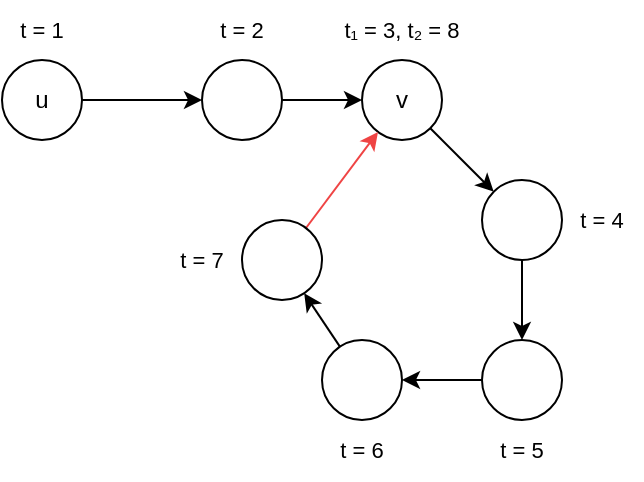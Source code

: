 <mxfile version="25.0.2">
  <diagram name="Page-1" id="fPcSYNmvQKds9udJ0swe">
    <mxGraphModel dx="783" dy="701" grid="1" gridSize="10" guides="1" tooltips="1" connect="1" arrows="1" fold="1" page="1" pageScale="1" pageWidth="850" pageHeight="1100" math="0" shadow="0">
      <root>
        <mxCell id="0" />
        <mxCell id="1" parent="0" />
        <mxCell id="pc14qanO6FefOg-AV0mM-3" style="rounded=0;orthogonalLoop=1;jettySize=auto;html=1;" edge="1" parent="1" source="pc14qanO6FefOg-AV0mM-1" target="pc14qanO6FefOg-AV0mM-2">
          <mxGeometry relative="1" as="geometry" />
        </mxCell>
        <mxCell id="pc14qanO6FefOg-AV0mM-1" value="u" style="ellipse;whiteSpace=wrap;html=1;aspect=fixed;fillColor=none;" vertex="1" parent="1">
          <mxGeometry x="120" y="80" width="40" height="40" as="geometry" />
        </mxCell>
        <mxCell id="pc14qanO6FefOg-AV0mM-5" style="edgeStyle=none;shape=connector;rounded=0;orthogonalLoop=1;jettySize=auto;html=1;strokeColor=default;align=center;verticalAlign=middle;fontFamily=Helvetica;fontSize=11;fontColor=default;labelBackgroundColor=default;endArrow=classic;" edge="1" parent="1" source="pc14qanO6FefOg-AV0mM-2" target="pc14qanO6FefOg-AV0mM-4">
          <mxGeometry relative="1" as="geometry" />
        </mxCell>
        <mxCell id="pc14qanO6FefOg-AV0mM-2" value="" style="ellipse;whiteSpace=wrap;html=1;aspect=fixed;fillColor=none;" vertex="1" parent="1">
          <mxGeometry x="220" y="80" width="40" height="40" as="geometry" />
        </mxCell>
        <mxCell id="pc14qanO6FefOg-AV0mM-7" style="edgeStyle=none;shape=connector;rounded=0;orthogonalLoop=1;jettySize=auto;html=1;strokeColor=default;align=center;verticalAlign=middle;fontFamily=Helvetica;fontSize=11;fontColor=default;labelBackgroundColor=default;endArrow=classic;" edge="1" parent="1" source="pc14qanO6FefOg-AV0mM-4" target="pc14qanO6FefOg-AV0mM-6">
          <mxGeometry relative="1" as="geometry" />
        </mxCell>
        <mxCell id="pc14qanO6FefOg-AV0mM-4" value="v" style="ellipse;whiteSpace=wrap;html=1;aspect=fixed;fillColor=none;" vertex="1" parent="1">
          <mxGeometry x="300" y="80" width="40" height="40" as="geometry" />
        </mxCell>
        <mxCell id="pc14qanO6FefOg-AV0mM-9" style="edgeStyle=none;shape=connector;rounded=0;orthogonalLoop=1;jettySize=auto;html=1;strokeColor=default;align=center;verticalAlign=middle;fontFamily=Helvetica;fontSize=11;fontColor=default;labelBackgroundColor=default;endArrow=classic;" edge="1" parent="1" source="pc14qanO6FefOg-AV0mM-6" target="pc14qanO6FefOg-AV0mM-8">
          <mxGeometry relative="1" as="geometry" />
        </mxCell>
        <mxCell id="pc14qanO6FefOg-AV0mM-6" value="" style="ellipse;whiteSpace=wrap;html=1;aspect=fixed;fillColor=none;" vertex="1" parent="1">
          <mxGeometry x="360" y="140" width="40" height="40" as="geometry" />
        </mxCell>
        <mxCell id="pc14qanO6FefOg-AV0mM-11" style="edgeStyle=none;shape=connector;rounded=0;orthogonalLoop=1;jettySize=auto;html=1;strokeColor=default;align=center;verticalAlign=middle;fontFamily=Helvetica;fontSize=11;fontColor=default;labelBackgroundColor=default;endArrow=classic;" edge="1" parent="1" source="pc14qanO6FefOg-AV0mM-8" target="pc14qanO6FefOg-AV0mM-10">
          <mxGeometry relative="1" as="geometry" />
        </mxCell>
        <mxCell id="pc14qanO6FefOg-AV0mM-8" value="" style="ellipse;whiteSpace=wrap;html=1;aspect=fixed;fillColor=none;" vertex="1" parent="1">
          <mxGeometry x="360" y="220" width="40" height="40" as="geometry" />
        </mxCell>
        <mxCell id="pc14qanO6FefOg-AV0mM-13" style="edgeStyle=none;shape=connector;rounded=0;orthogonalLoop=1;jettySize=auto;html=1;strokeColor=default;align=center;verticalAlign=middle;fontFamily=Helvetica;fontSize=11;fontColor=default;labelBackgroundColor=default;endArrow=classic;" edge="1" parent="1" source="pc14qanO6FefOg-AV0mM-10" target="pc14qanO6FefOg-AV0mM-12">
          <mxGeometry relative="1" as="geometry" />
        </mxCell>
        <mxCell id="pc14qanO6FefOg-AV0mM-10" value="" style="ellipse;whiteSpace=wrap;html=1;aspect=fixed;fillColor=none;" vertex="1" parent="1">
          <mxGeometry x="280" y="220" width="40" height="40" as="geometry" />
        </mxCell>
        <mxCell id="pc14qanO6FefOg-AV0mM-14" style="edgeStyle=none;shape=connector;rounded=0;orthogonalLoop=1;jettySize=auto;html=1;strokeColor=#ef4444;align=center;verticalAlign=middle;fontFamily=Helvetica;fontSize=11;fontColor=default;labelBackgroundColor=default;endArrow=classic;" edge="1" parent="1" source="pc14qanO6FefOg-AV0mM-12" target="pc14qanO6FefOg-AV0mM-4">
          <mxGeometry relative="1" as="geometry" />
        </mxCell>
        <mxCell id="pc14qanO6FefOg-AV0mM-12" value="" style="ellipse;whiteSpace=wrap;html=1;aspect=fixed;fillColor=none;" vertex="1" parent="1">
          <mxGeometry x="240" y="160" width="40" height="40" as="geometry" />
        </mxCell>
        <mxCell id="pc14qanO6FefOg-AV0mM-16" value="t = 2" style="text;html=1;align=center;verticalAlign=middle;whiteSpace=wrap;rounded=0;fontFamily=Helvetica;fontSize=11;fontColor=default;labelBackgroundColor=none;" vertex="1" parent="1">
          <mxGeometry x="220" y="50" width="40" height="30" as="geometry" />
        </mxCell>
        <mxCell id="pc14qanO6FefOg-AV0mM-17" value="t₁ = 3, t₂ = 8" style="text;html=1;align=center;verticalAlign=middle;whiteSpace=wrap;rounded=0;fontFamily=Helvetica;fontSize=11;fontColor=default;labelBackgroundColor=none;" vertex="1" parent="1">
          <mxGeometry x="280" y="50" width="80" height="30" as="geometry" />
        </mxCell>
        <mxCell id="pc14qanO6FefOg-AV0mM-18" value="t = 4" style="text;html=1;align=center;verticalAlign=middle;whiteSpace=wrap;rounded=0;fontFamily=Helvetica;fontSize=11;fontColor=default;labelBackgroundColor=none;" vertex="1" parent="1">
          <mxGeometry x="400" y="145" width="40" height="30" as="geometry" />
        </mxCell>
        <mxCell id="pc14qanO6FefOg-AV0mM-19" value="t = 5" style="text;html=1;align=center;verticalAlign=middle;whiteSpace=wrap;rounded=0;fontFamily=Helvetica;fontSize=11;fontColor=default;labelBackgroundColor=none;" vertex="1" parent="1">
          <mxGeometry x="360" y="260" width="40" height="30" as="geometry" />
        </mxCell>
        <mxCell id="pc14qanO6FefOg-AV0mM-20" value="t = 6" style="text;html=1;align=center;verticalAlign=middle;whiteSpace=wrap;rounded=0;fontFamily=Helvetica;fontSize=11;fontColor=default;labelBackgroundColor=none;" vertex="1" parent="1">
          <mxGeometry x="280" y="260" width="40" height="30" as="geometry" />
        </mxCell>
        <mxCell id="pc14qanO6FefOg-AV0mM-21" value="t = 7" style="text;html=1;align=center;verticalAlign=middle;whiteSpace=wrap;rounded=0;fontFamily=Helvetica;fontSize=11;fontColor=default;labelBackgroundColor=none;" vertex="1" parent="1">
          <mxGeometry x="200" y="165" width="40" height="30" as="geometry" />
        </mxCell>
        <mxCell id="pc14qanO6FefOg-AV0mM-22" value="t = 1" style="text;html=1;align=center;verticalAlign=middle;whiteSpace=wrap;rounded=0;fontFamily=Helvetica;fontSize=11;fontColor=default;labelBackgroundColor=none;" vertex="1" parent="1">
          <mxGeometry x="120" y="50" width="40" height="30" as="geometry" />
        </mxCell>
      </root>
    </mxGraphModel>
  </diagram>
</mxfile>
